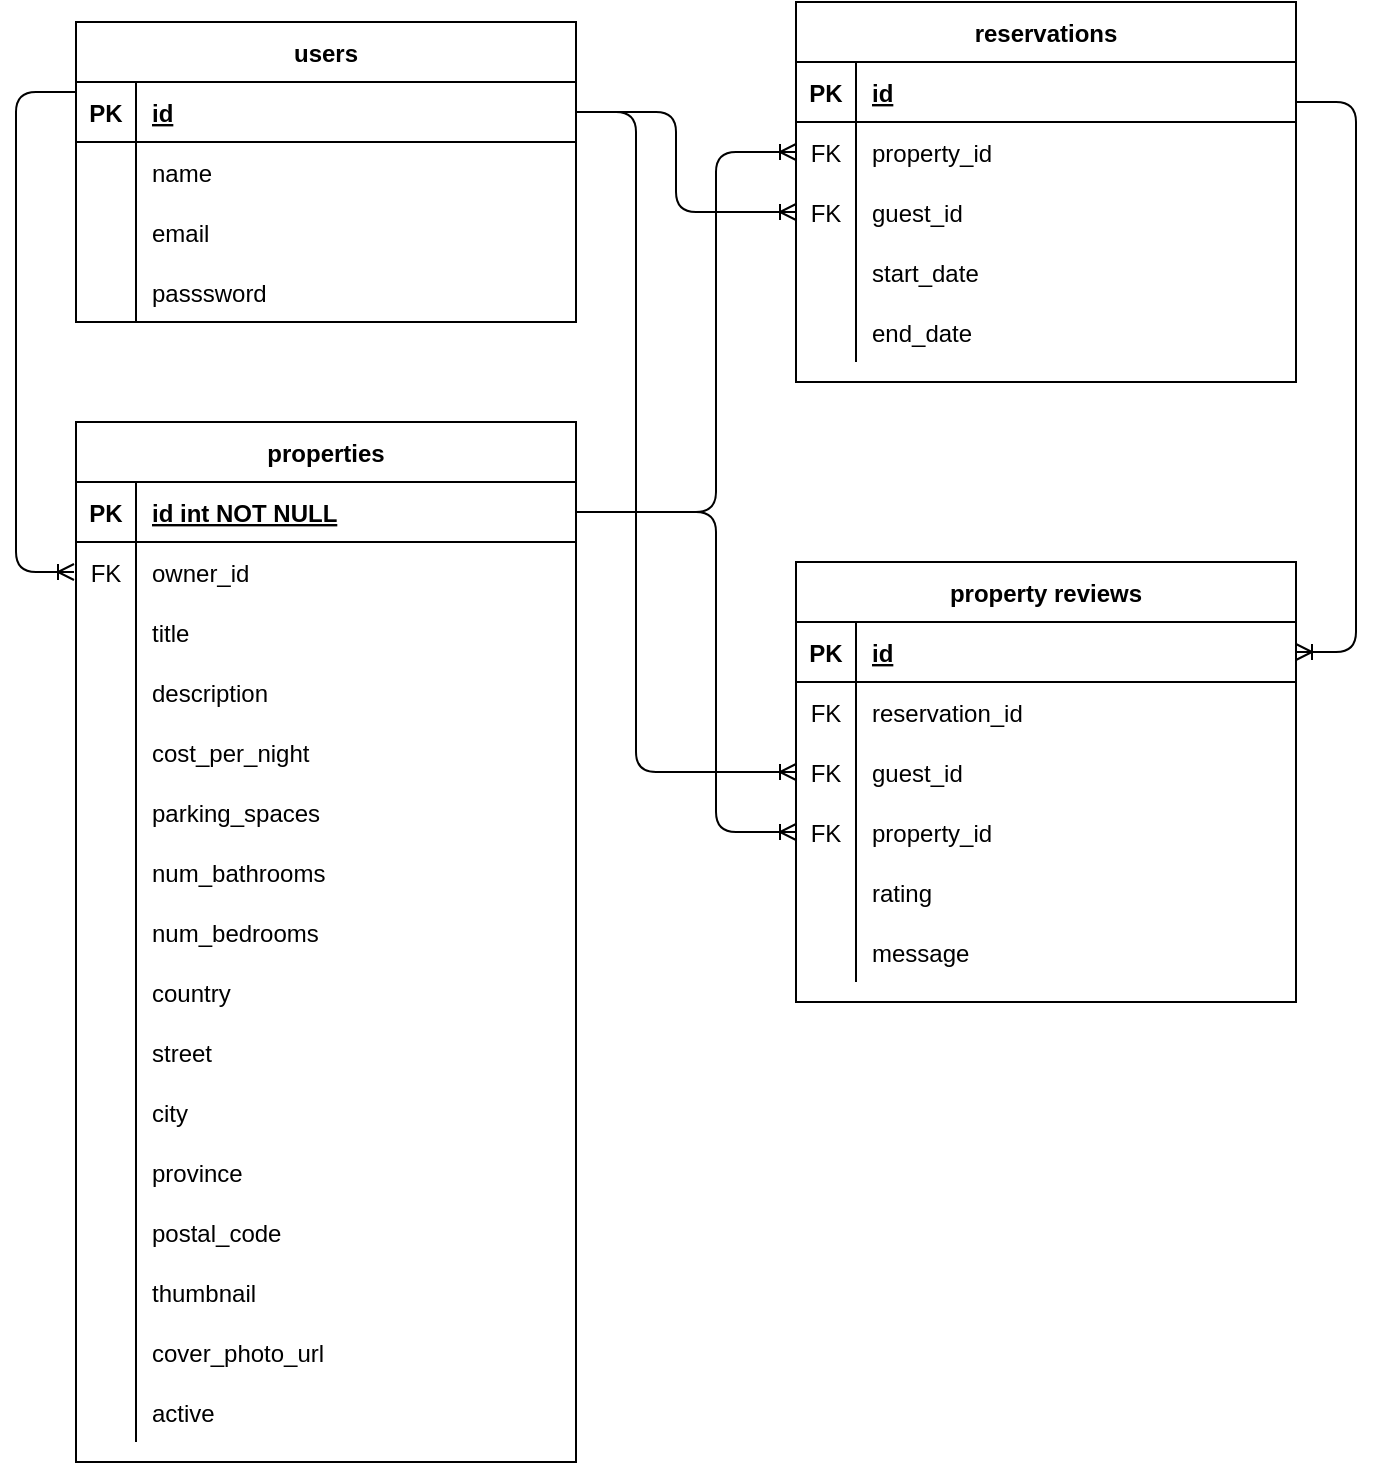 <mxfile version="14.4.3" type="github">
  <diagram id="R2lEEEUBdFMjLlhIrx00" name="Page-1">
    <mxGraphModel dx="1426" dy="794" grid="1" gridSize="10" guides="1" tooltips="1" connect="1" arrows="1" fold="1" page="1" pageScale="1" pageWidth="850" pageHeight="1100" math="0" shadow="0" extFonts="Permanent Marker^https://fonts.googleapis.com/css?family=Permanent+Marker">
      <root>
        <mxCell id="0" />
        <mxCell id="1" parent="0" />
        <mxCell id="C-vyLk0tnHw3VtMMgP7b-2" value="properties" style="shape=table;startSize=30;container=1;collapsible=1;childLayout=tableLayout;fixedRows=1;rowLines=0;fontStyle=1;align=center;resizeLast=1;" parent="1" vertex="1">
          <mxGeometry x="110" y="320" width="250" height="520" as="geometry" />
        </mxCell>
        <mxCell id="C-vyLk0tnHw3VtMMgP7b-3" value="" style="shape=partialRectangle;collapsible=0;dropTarget=0;pointerEvents=0;fillColor=none;points=[[0,0.5],[1,0.5]];portConstraint=eastwest;top=0;left=0;right=0;bottom=1;" parent="C-vyLk0tnHw3VtMMgP7b-2" vertex="1">
          <mxGeometry y="30" width="250" height="30" as="geometry" />
        </mxCell>
        <mxCell id="C-vyLk0tnHw3VtMMgP7b-4" value="PK" style="shape=partialRectangle;overflow=hidden;connectable=0;fillColor=none;top=0;left=0;bottom=0;right=0;fontStyle=1;" parent="C-vyLk0tnHw3VtMMgP7b-3" vertex="1">
          <mxGeometry width="30" height="30" as="geometry" />
        </mxCell>
        <mxCell id="C-vyLk0tnHw3VtMMgP7b-5" value="id int NOT NULL" style="shape=partialRectangle;overflow=hidden;connectable=0;fillColor=none;top=0;left=0;bottom=0;right=0;align=left;spacingLeft=6;fontStyle=5;" parent="C-vyLk0tnHw3VtMMgP7b-3" vertex="1">
          <mxGeometry x="30" width="220" height="30" as="geometry" />
        </mxCell>
        <mxCell id="5_OPE0EtZGpoWY-5o1ZZ-133" value="" style="shape=partialRectangle;collapsible=0;dropTarget=0;pointerEvents=0;fillColor=none;top=0;left=0;bottom=0;right=0;points=[[0,0.5],[1,0.5]];portConstraint=eastwest;" vertex="1" parent="C-vyLk0tnHw3VtMMgP7b-2">
          <mxGeometry y="60" width="250" height="30" as="geometry" />
        </mxCell>
        <mxCell id="5_OPE0EtZGpoWY-5o1ZZ-134" value="FK" style="shape=partialRectangle;connectable=0;fillColor=none;top=0;left=0;bottom=0;right=0;fontStyle=0;overflow=hidden;" vertex="1" parent="5_OPE0EtZGpoWY-5o1ZZ-133">
          <mxGeometry width="30" height="30" as="geometry" />
        </mxCell>
        <mxCell id="5_OPE0EtZGpoWY-5o1ZZ-135" value="owner_id" style="shape=partialRectangle;connectable=0;fillColor=none;top=0;left=0;bottom=0;right=0;align=left;spacingLeft=6;fontStyle=0;overflow=hidden;" vertex="1" parent="5_OPE0EtZGpoWY-5o1ZZ-133">
          <mxGeometry x="30" width="220" height="30" as="geometry" />
        </mxCell>
        <mxCell id="C-vyLk0tnHw3VtMMgP7b-6" value="" style="shape=partialRectangle;collapsible=0;dropTarget=0;pointerEvents=0;fillColor=none;points=[[0,0.5],[1,0.5]];portConstraint=eastwest;top=0;left=0;right=0;bottom=0;" parent="C-vyLk0tnHw3VtMMgP7b-2" vertex="1">
          <mxGeometry y="90" width="250" height="30" as="geometry" />
        </mxCell>
        <mxCell id="C-vyLk0tnHw3VtMMgP7b-7" value="" style="shape=partialRectangle;overflow=hidden;connectable=0;fillColor=none;top=0;left=0;bottom=0;right=0;" parent="C-vyLk0tnHw3VtMMgP7b-6" vertex="1">
          <mxGeometry width="30" height="30" as="geometry" />
        </mxCell>
        <mxCell id="C-vyLk0tnHw3VtMMgP7b-8" value="title" style="shape=partialRectangle;overflow=hidden;connectable=0;fillColor=none;top=0;left=0;bottom=0;right=0;align=left;spacingLeft=6;" parent="C-vyLk0tnHw3VtMMgP7b-6" vertex="1">
          <mxGeometry x="30" width="220" height="30" as="geometry" />
        </mxCell>
        <mxCell id="C-vyLk0tnHw3VtMMgP7b-9" value="" style="shape=partialRectangle;collapsible=0;dropTarget=0;pointerEvents=0;fillColor=none;points=[[0,0.5],[1,0.5]];portConstraint=eastwest;top=0;left=0;right=0;bottom=0;" parent="C-vyLk0tnHw3VtMMgP7b-2" vertex="1">
          <mxGeometry y="120" width="250" height="30" as="geometry" />
        </mxCell>
        <mxCell id="C-vyLk0tnHw3VtMMgP7b-10" value="" style="shape=partialRectangle;overflow=hidden;connectable=0;fillColor=none;top=0;left=0;bottom=0;right=0;" parent="C-vyLk0tnHw3VtMMgP7b-9" vertex="1">
          <mxGeometry width="30" height="30" as="geometry" />
        </mxCell>
        <mxCell id="C-vyLk0tnHw3VtMMgP7b-11" value="description" style="shape=partialRectangle;overflow=hidden;connectable=0;fillColor=none;top=0;left=0;bottom=0;right=0;align=left;spacingLeft=6;" parent="C-vyLk0tnHw3VtMMgP7b-9" vertex="1">
          <mxGeometry x="30" width="220" height="30" as="geometry" />
        </mxCell>
        <mxCell id="5_OPE0EtZGpoWY-5o1ZZ-36" value="" style="shape=partialRectangle;collapsible=0;dropTarget=0;pointerEvents=0;fillColor=none;top=0;left=0;bottom=0;right=0;points=[[0,0.5],[1,0.5]];portConstraint=eastwest;" vertex="1" parent="C-vyLk0tnHw3VtMMgP7b-2">
          <mxGeometry y="150" width="250" height="30" as="geometry" />
        </mxCell>
        <mxCell id="5_OPE0EtZGpoWY-5o1ZZ-37" value="" style="shape=partialRectangle;connectable=0;fillColor=none;top=0;left=0;bottom=0;right=0;editable=1;overflow=hidden;" vertex="1" parent="5_OPE0EtZGpoWY-5o1ZZ-36">
          <mxGeometry width="30" height="30" as="geometry" />
        </mxCell>
        <mxCell id="5_OPE0EtZGpoWY-5o1ZZ-38" value="cost_per_night" style="shape=partialRectangle;connectable=0;fillColor=none;top=0;left=0;bottom=0;right=0;align=left;spacingLeft=6;overflow=hidden;" vertex="1" parent="5_OPE0EtZGpoWY-5o1ZZ-36">
          <mxGeometry x="30" width="220" height="30" as="geometry" />
        </mxCell>
        <mxCell id="5_OPE0EtZGpoWY-5o1ZZ-48" value="" style="shape=partialRectangle;collapsible=0;dropTarget=0;pointerEvents=0;fillColor=none;top=0;left=0;bottom=0;right=0;points=[[0,0.5],[1,0.5]];portConstraint=eastwest;" vertex="1" parent="C-vyLk0tnHw3VtMMgP7b-2">
          <mxGeometry y="180" width="250" height="30" as="geometry" />
        </mxCell>
        <mxCell id="5_OPE0EtZGpoWY-5o1ZZ-49" value="" style="shape=partialRectangle;connectable=0;fillColor=none;top=0;left=0;bottom=0;right=0;editable=1;overflow=hidden;" vertex="1" parent="5_OPE0EtZGpoWY-5o1ZZ-48">
          <mxGeometry width="30" height="30" as="geometry" />
        </mxCell>
        <mxCell id="5_OPE0EtZGpoWY-5o1ZZ-50" value="parking_spaces" style="shape=partialRectangle;connectable=0;fillColor=none;top=0;left=0;bottom=0;right=0;align=left;spacingLeft=6;overflow=hidden;" vertex="1" parent="5_OPE0EtZGpoWY-5o1ZZ-48">
          <mxGeometry x="30" width="220" height="30" as="geometry" />
        </mxCell>
        <mxCell id="5_OPE0EtZGpoWY-5o1ZZ-44" value="" style="shape=partialRectangle;collapsible=0;dropTarget=0;pointerEvents=0;fillColor=none;top=0;left=0;bottom=0;right=0;points=[[0,0.5],[1,0.5]];portConstraint=eastwest;" vertex="1" parent="C-vyLk0tnHw3VtMMgP7b-2">
          <mxGeometry y="210" width="250" height="30" as="geometry" />
        </mxCell>
        <mxCell id="5_OPE0EtZGpoWY-5o1ZZ-45" value="" style="shape=partialRectangle;connectable=0;fillColor=none;top=0;left=0;bottom=0;right=0;editable=1;overflow=hidden;" vertex="1" parent="5_OPE0EtZGpoWY-5o1ZZ-44">
          <mxGeometry width="30" height="30" as="geometry" />
        </mxCell>
        <mxCell id="5_OPE0EtZGpoWY-5o1ZZ-46" value="num_bathrooms" style="shape=partialRectangle;connectable=0;fillColor=none;top=0;left=0;bottom=0;right=0;align=left;spacingLeft=6;overflow=hidden;" vertex="1" parent="5_OPE0EtZGpoWY-5o1ZZ-44">
          <mxGeometry x="30" width="220" height="30" as="geometry" />
        </mxCell>
        <mxCell id="5_OPE0EtZGpoWY-5o1ZZ-40" value="" style="shape=partialRectangle;collapsible=0;dropTarget=0;pointerEvents=0;fillColor=none;top=0;left=0;bottom=0;right=0;points=[[0,0.5],[1,0.5]];portConstraint=eastwest;" vertex="1" parent="C-vyLk0tnHw3VtMMgP7b-2">
          <mxGeometry y="240" width="250" height="30" as="geometry" />
        </mxCell>
        <mxCell id="5_OPE0EtZGpoWY-5o1ZZ-41" value="" style="shape=partialRectangle;connectable=0;fillColor=none;top=0;left=0;bottom=0;right=0;editable=1;overflow=hidden;" vertex="1" parent="5_OPE0EtZGpoWY-5o1ZZ-40">
          <mxGeometry width="30" height="30" as="geometry" />
        </mxCell>
        <mxCell id="5_OPE0EtZGpoWY-5o1ZZ-42" value="num_bedrooms" style="shape=partialRectangle;connectable=0;fillColor=none;top=0;left=0;bottom=0;right=0;align=left;spacingLeft=6;overflow=hidden;" vertex="1" parent="5_OPE0EtZGpoWY-5o1ZZ-40">
          <mxGeometry x="30" width="220" height="30" as="geometry" />
        </mxCell>
        <mxCell id="5_OPE0EtZGpoWY-5o1ZZ-64" value="" style="shape=partialRectangle;collapsible=0;dropTarget=0;pointerEvents=0;fillColor=none;top=0;left=0;bottom=0;right=0;points=[[0,0.5],[1,0.5]];portConstraint=eastwest;" vertex="1" parent="C-vyLk0tnHw3VtMMgP7b-2">
          <mxGeometry y="270" width="250" height="30" as="geometry" />
        </mxCell>
        <mxCell id="5_OPE0EtZGpoWY-5o1ZZ-65" value="" style="shape=partialRectangle;connectable=0;fillColor=none;top=0;left=0;bottom=0;right=0;editable=1;overflow=hidden;" vertex="1" parent="5_OPE0EtZGpoWY-5o1ZZ-64">
          <mxGeometry width="30" height="30" as="geometry" />
        </mxCell>
        <mxCell id="5_OPE0EtZGpoWY-5o1ZZ-66" value="country" style="shape=partialRectangle;connectable=0;fillColor=none;top=0;left=0;bottom=0;right=0;align=left;spacingLeft=6;overflow=hidden;" vertex="1" parent="5_OPE0EtZGpoWY-5o1ZZ-64">
          <mxGeometry x="30" width="220" height="30" as="geometry" />
        </mxCell>
        <mxCell id="5_OPE0EtZGpoWY-5o1ZZ-60" value="" style="shape=partialRectangle;collapsible=0;dropTarget=0;pointerEvents=0;fillColor=none;top=0;left=0;bottom=0;right=0;points=[[0,0.5],[1,0.5]];portConstraint=eastwest;" vertex="1" parent="C-vyLk0tnHw3VtMMgP7b-2">
          <mxGeometry y="300" width="250" height="30" as="geometry" />
        </mxCell>
        <mxCell id="5_OPE0EtZGpoWY-5o1ZZ-61" value="" style="shape=partialRectangle;connectable=0;fillColor=none;top=0;left=0;bottom=0;right=0;editable=1;overflow=hidden;" vertex="1" parent="5_OPE0EtZGpoWY-5o1ZZ-60">
          <mxGeometry width="30" height="30" as="geometry" />
        </mxCell>
        <mxCell id="5_OPE0EtZGpoWY-5o1ZZ-62" value="street" style="shape=partialRectangle;connectable=0;fillColor=none;top=0;left=0;bottom=0;right=0;align=left;spacingLeft=6;overflow=hidden;" vertex="1" parent="5_OPE0EtZGpoWY-5o1ZZ-60">
          <mxGeometry x="30" width="220" height="30" as="geometry" />
        </mxCell>
        <mxCell id="5_OPE0EtZGpoWY-5o1ZZ-56" value="" style="shape=partialRectangle;collapsible=0;dropTarget=0;pointerEvents=0;fillColor=none;top=0;left=0;bottom=0;right=0;points=[[0,0.5],[1,0.5]];portConstraint=eastwest;" vertex="1" parent="C-vyLk0tnHw3VtMMgP7b-2">
          <mxGeometry y="330" width="250" height="30" as="geometry" />
        </mxCell>
        <mxCell id="5_OPE0EtZGpoWY-5o1ZZ-57" value="" style="shape=partialRectangle;connectable=0;fillColor=none;top=0;left=0;bottom=0;right=0;editable=1;overflow=hidden;" vertex="1" parent="5_OPE0EtZGpoWY-5o1ZZ-56">
          <mxGeometry width="30" height="30" as="geometry" />
        </mxCell>
        <mxCell id="5_OPE0EtZGpoWY-5o1ZZ-58" value="city" style="shape=partialRectangle;connectable=0;fillColor=none;top=0;left=0;bottom=0;right=0;align=left;spacingLeft=6;overflow=hidden;" vertex="1" parent="5_OPE0EtZGpoWY-5o1ZZ-56">
          <mxGeometry x="30" width="220" height="30" as="geometry" />
        </mxCell>
        <mxCell id="5_OPE0EtZGpoWY-5o1ZZ-52" value="" style="shape=partialRectangle;collapsible=0;dropTarget=0;pointerEvents=0;fillColor=none;top=0;left=0;bottom=0;right=0;points=[[0,0.5],[1,0.5]];portConstraint=eastwest;" vertex="1" parent="C-vyLk0tnHw3VtMMgP7b-2">
          <mxGeometry y="360" width="250" height="30" as="geometry" />
        </mxCell>
        <mxCell id="5_OPE0EtZGpoWY-5o1ZZ-53" value="" style="shape=partialRectangle;connectable=0;fillColor=none;top=0;left=0;bottom=0;right=0;editable=1;overflow=hidden;" vertex="1" parent="5_OPE0EtZGpoWY-5o1ZZ-52">
          <mxGeometry width="30" height="30" as="geometry" />
        </mxCell>
        <mxCell id="5_OPE0EtZGpoWY-5o1ZZ-54" value="province" style="shape=partialRectangle;connectable=0;fillColor=none;top=0;left=0;bottom=0;right=0;align=left;spacingLeft=6;overflow=hidden;" vertex="1" parent="5_OPE0EtZGpoWY-5o1ZZ-52">
          <mxGeometry x="30" width="220" height="30" as="geometry" />
        </mxCell>
        <mxCell id="5_OPE0EtZGpoWY-5o1ZZ-121" value="" style="shape=partialRectangle;collapsible=0;dropTarget=0;pointerEvents=0;fillColor=none;top=0;left=0;bottom=0;right=0;points=[[0,0.5],[1,0.5]];portConstraint=eastwest;" vertex="1" parent="C-vyLk0tnHw3VtMMgP7b-2">
          <mxGeometry y="390" width="250" height="30" as="geometry" />
        </mxCell>
        <mxCell id="5_OPE0EtZGpoWY-5o1ZZ-122" value="" style="shape=partialRectangle;connectable=0;fillColor=none;top=0;left=0;bottom=0;right=0;editable=1;overflow=hidden;" vertex="1" parent="5_OPE0EtZGpoWY-5o1ZZ-121">
          <mxGeometry width="30" height="30" as="geometry" />
        </mxCell>
        <mxCell id="5_OPE0EtZGpoWY-5o1ZZ-123" value="postal_code" style="shape=partialRectangle;connectable=0;fillColor=none;top=0;left=0;bottom=0;right=0;align=left;spacingLeft=6;overflow=hidden;" vertex="1" parent="5_OPE0EtZGpoWY-5o1ZZ-121">
          <mxGeometry x="30" width="220" height="30" as="geometry" />
        </mxCell>
        <mxCell id="5_OPE0EtZGpoWY-5o1ZZ-125" value="" style="shape=partialRectangle;collapsible=0;dropTarget=0;pointerEvents=0;fillColor=none;top=0;left=0;bottom=0;right=0;points=[[0,0.5],[1,0.5]];portConstraint=eastwest;" vertex="1" parent="C-vyLk0tnHw3VtMMgP7b-2">
          <mxGeometry y="420" width="250" height="30" as="geometry" />
        </mxCell>
        <mxCell id="5_OPE0EtZGpoWY-5o1ZZ-126" value="" style="shape=partialRectangle;connectable=0;fillColor=none;top=0;left=0;bottom=0;right=0;editable=1;overflow=hidden;" vertex="1" parent="5_OPE0EtZGpoWY-5o1ZZ-125">
          <mxGeometry width="30" height="30" as="geometry" />
        </mxCell>
        <mxCell id="5_OPE0EtZGpoWY-5o1ZZ-127" value="thumbnail" style="shape=partialRectangle;connectable=0;fillColor=none;top=0;left=0;bottom=0;right=0;align=left;spacingLeft=6;overflow=hidden;" vertex="1" parent="5_OPE0EtZGpoWY-5o1ZZ-125">
          <mxGeometry x="30" width="220" height="30" as="geometry" />
        </mxCell>
        <mxCell id="5_OPE0EtZGpoWY-5o1ZZ-129" value="" style="shape=partialRectangle;collapsible=0;dropTarget=0;pointerEvents=0;fillColor=none;top=0;left=0;bottom=0;right=0;points=[[0,0.5],[1,0.5]];portConstraint=eastwest;" vertex="1" parent="C-vyLk0tnHw3VtMMgP7b-2">
          <mxGeometry y="450" width="250" height="30" as="geometry" />
        </mxCell>
        <mxCell id="5_OPE0EtZGpoWY-5o1ZZ-130" value="" style="shape=partialRectangle;connectable=0;fillColor=none;top=0;left=0;bottom=0;right=0;editable=1;overflow=hidden;" vertex="1" parent="5_OPE0EtZGpoWY-5o1ZZ-129">
          <mxGeometry width="30" height="30" as="geometry" />
        </mxCell>
        <mxCell id="5_OPE0EtZGpoWY-5o1ZZ-131" value="cover_photo_url" style="shape=partialRectangle;connectable=0;fillColor=none;top=0;left=0;bottom=0;right=0;align=left;spacingLeft=6;overflow=hidden;" vertex="1" parent="5_OPE0EtZGpoWY-5o1ZZ-129">
          <mxGeometry x="30" width="220" height="30" as="geometry" />
        </mxCell>
        <mxCell id="5_OPE0EtZGpoWY-5o1ZZ-107" value="" style="shape=partialRectangle;collapsible=0;dropTarget=0;pointerEvents=0;fillColor=none;top=0;left=0;bottom=0;right=0;points=[[0,0.5],[1,0.5]];portConstraint=eastwest;" vertex="1" parent="C-vyLk0tnHw3VtMMgP7b-2">
          <mxGeometry y="480" width="250" height="30" as="geometry" />
        </mxCell>
        <mxCell id="5_OPE0EtZGpoWY-5o1ZZ-108" value="" style="shape=partialRectangle;connectable=0;fillColor=none;top=0;left=0;bottom=0;right=0;editable=1;overflow=hidden;" vertex="1" parent="5_OPE0EtZGpoWY-5o1ZZ-107">
          <mxGeometry width="30" height="30" as="geometry" />
        </mxCell>
        <mxCell id="5_OPE0EtZGpoWY-5o1ZZ-109" value="active" style="shape=partialRectangle;connectable=0;fillColor=none;top=0;left=0;bottom=0;right=0;align=left;spacingLeft=6;overflow=hidden;" vertex="1" parent="5_OPE0EtZGpoWY-5o1ZZ-107">
          <mxGeometry x="30" width="220" height="30" as="geometry" />
        </mxCell>
        <mxCell id="C-vyLk0tnHw3VtMMgP7b-13" value="reservations" style="shape=table;startSize=30;container=1;collapsible=1;childLayout=tableLayout;fixedRows=1;rowLines=0;fontStyle=1;align=center;resizeLast=1;" parent="1" vertex="1">
          <mxGeometry x="470" y="110" width="250" height="190" as="geometry" />
        </mxCell>
        <mxCell id="C-vyLk0tnHw3VtMMgP7b-14" value="" style="shape=partialRectangle;collapsible=0;dropTarget=0;pointerEvents=0;fillColor=none;points=[[0,0.5],[1,0.5]];portConstraint=eastwest;top=0;left=0;right=0;bottom=1;" parent="C-vyLk0tnHw3VtMMgP7b-13" vertex="1">
          <mxGeometry y="30" width="250" height="30" as="geometry" />
        </mxCell>
        <mxCell id="C-vyLk0tnHw3VtMMgP7b-15" value="PK" style="shape=partialRectangle;overflow=hidden;connectable=0;fillColor=none;top=0;left=0;bottom=0;right=0;fontStyle=1;" parent="C-vyLk0tnHw3VtMMgP7b-14" vertex="1">
          <mxGeometry width="30" height="30" as="geometry" />
        </mxCell>
        <mxCell id="C-vyLk0tnHw3VtMMgP7b-16" value="id" style="shape=partialRectangle;overflow=hidden;connectable=0;fillColor=none;top=0;left=0;bottom=0;right=0;align=left;spacingLeft=6;fontStyle=5;" parent="C-vyLk0tnHw3VtMMgP7b-14" vertex="1">
          <mxGeometry x="30" width="220" height="30" as="geometry" />
        </mxCell>
        <mxCell id="5_OPE0EtZGpoWY-5o1ZZ-144" value="" style="shape=partialRectangle;collapsible=0;dropTarget=0;pointerEvents=0;fillColor=none;top=0;left=0;bottom=0;right=0;points=[[0,0.5],[1,0.5]];portConstraint=eastwest;" vertex="1" parent="C-vyLk0tnHw3VtMMgP7b-13">
          <mxGeometry y="60" width="250" height="30" as="geometry" />
        </mxCell>
        <mxCell id="5_OPE0EtZGpoWY-5o1ZZ-145" value="FK" style="shape=partialRectangle;connectable=0;fillColor=none;top=0;left=0;bottom=0;right=0;fontStyle=0;overflow=hidden;" vertex="1" parent="5_OPE0EtZGpoWY-5o1ZZ-144">
          <mxGeometry width="30" height="30" as="geometry" />
        </mxCell>
        <mxCell id="5_OPE0EtZGpoWY-5o1ZZ-146" value="property_id" style="shape=partialRectangle;connectable=0;fillColor=none;top=0;left=0;bottom=0;right=0;align=left;spacingLeft=6;fontStyle=0;overflow=hidden;" vertex="1" parent="5_OPE0EtZGpoWY-5o1ZZ-144">
          <mxGeometry x="30" width="220" height="30" as="geometry" />
        </mxCell>
        <mxCell id="5_OPE0EtZGpoWY-5o1ZZ-140" value="" style="shape=partialRectangle;collapsible=0;dropTarget=0;pointerEvents=0;fillColor=none;top=0;left=0;bottom=0;right=0;points=[[0,0.5],[1,0.5]];portConstraint=eastwest;" vertex="1" parent="C-vyLk0tnHw3VtMMgP7b-13">
          <mxGeometry y="90" width="250" height="30" as="geometry" />
        </mxCell>
        <mxCell id="5_OPE0EtZGpoWY-5o1ZZ-141" value="FK" style="shape=partialRectangle;connectable=0;fillColor=none;top=0;left=0;bottom=0;right=0;fontStyle=0;overflow=hidden;" vertex="1" parent="5_OPE0EtZGpoWY-5o1ZZ-140">
          <mxGeometry width="30" height="30" as="geometry" />
        </mxCell>
        <mxCell id="5_OPE0EtZGpoWY-5o1ZZ-142" value="guest_id" style="shape=partialRectangle;connectable=0;fillColor=none;top=0;left=0;bottom=0;right=0;align=left;spacingLeft=6;fontStyle=0;overflow=hidden;" vertex="1" parent="5_OPE0EtZGpoWY-5o1ZZ-140">
          <mxGeometry x="30" width="220" height="30" as="geometry" />
        </mxCell>
        <mxCell id="C-vyLk0tnHw3VtMMgP7b-17" value="" style="shape=partialRectangle;collapsible=0;dropTarget=0;pointerEvents=0;fillColor=none;points=[[0,0.5],[1,0.5]];portConstraint=eastwest;top=0;left=0;right=0;bottom=0;" parent="C-vyLk0tnHw3VtMMgP7b-13" vertex="1">
          <mxGeometry y="120" width="250" height="30" as="geometry" />
        </mxCell>
        <mxCell id="C-vyLk0tnHw3VtMMgP7b-18" value="" style="shape=partialRectangle;overflow=hidden;connectable=0;fillColor=none;top=0;left=0;bottom=0;right=0;" parent="C-vyLk0tnHw3VtMMgP7b-17" vertex="1">
          <mxGeometry width="30" height="30" as="geometry" />
        </mxCell>
        <mxCell id="C-vyLk0tnHw3VtMMgP7b-19" value="start_date" style="shape=partialRectangle;overflow=hidden;connectable=0;fillColor=none;top=0;left=0;bottom=0;right=0;align=left;spacingLeft=6;" parent="C-vyLk0tnHw3VtMMgP7b-17" vertex="1">
          <mxGeometry x="30" width="220" height="30" as="geometry" />
        </mxCell>
        <mxCell id="C-vyLk0tnHw3VtMMgP7b-20" value="" style="shape=partialRectangle;collapsible=0;dropTarget=0;pointerEvents=0;fillColor=none;points=[[0,0.5],[1,0.5]];portConstraint=eastwest;top=0;left=0;right=0;bottom=0;" parent="C-vyLk0tnHw3VtMMgP7b-13" vertex="1">
          <mxGeometry y="150" width="250" height="30" as="geometry" />
        </mxCell>
        <mxCell id="C-vyLk0tnHw3VtMMgP7b-21" value="" style="shape=partialRectangle;overflow=hidden;connectable=0;fillColor=none;top=0;left=0;bottom=0;right=0;" parent="C-vyLk0tnHw3VtMMgP7b-20" vertex="1">
          <mxGeometry width="30" height="30" as="geometry" />
        </mxCell>
        <mxCell id="C-vyLk0tnHw3VtMMgP7b-22" value="end_date" style="shape=partialRectangle;overflow=hidden;connectable=0;fillColor=none;top=0;left=0;bottom=0;right=0;align=left;spacingLeft=6;" parent="C-vyLk0tnHw3VtMMgP7b-20" vertex="1">
          <mxGeometry x="30" width="220" height="30" as="geometry" />
        </mxCell>
        <mxCell id="C-vyLk0tnHw3VtMMgP7b-23" value="users" style="shape=table;startSize=30;container=1;collapsible=1;childLayout=tableLayout;fixedRows=1;rowLines=0;fontStyle=1;align=center;resizeLast=1;" parent="1" vertex="1">
          <mxGeometry x="110" y="120" width="250" height="150" as="geometry" />
        </mxCell>
        <mxCell id="C-vyLk0tnHw3VtMMgP7b-24" value="" style="shape=partialRectangle;collapsible=0;dropTarget=0;pointerEvents=0;fillColor=none;points=[[0,0.5],[1,0.5]];portConstraint=eastwest;top=0;left=0;right=0;bottom=1;" parent="C-vyLk0tnHw3VtMMgP7b-23" vertex="1">
          <mxGeometry y="30" width="250" height="30" as="geometry" />
        </mxCell>
        <mxCell id="C-vyLk0tnHw3VtMMgP7b-25" value="PK" style="shape=partialRectangle;overflow=hidden;connectable=0;fillColor=none;top=0;left=0;bottom=0;right=0;fontStyle=1;" parent="C-vyLk0tnHw3VtMMgP7b-24" vertex="1">
          <mxGeometry width="30" height="30" as="geometry" />
        </mxCell>
        <mxCell id="C-vyLk0tnHw3VtMMgP7b-26" value="id" style="shape=partialRectangle;overflow=hidden;connectable=0;fillColor=none;top=0;left=0;bottom=0;right=0;align=left;spacingLeft=6;fontStyle=5;" parent="C-vyLk0tnHw3VtMMgP7b-24" vertex="1">
          <mxGeometry x="30" width="220" height="30" as="geometry" />
        </mxCell>
        <mxCell id="C-vyLk0tnHw3VtMMgP7b-27" value="" style="shape=partialRectangle;collapsible=0;dropTarget=0;pointerEvents=0;fillColor=none;points=[[0,0.5],[1,0.5]];portConstraint=eastwest;top=0;left=0;right=0;bottom=0;" parent="C-vyLk0tnHw3VtMMgP7b-23" vertex="1">
          <mxGeometry y="60" width="250" height="30" as="geometry" />
        </mxCell>
        <mxCell id="C-vyLk0tnHw3VtMMgP7b-28" value="" style="shape=partialRectangle;overflow=hidden;connectable=0;fillColor=none;top=0;left=0;bottom=0;right=0;" parent="C-vyLk0tnHw3VtMMgP7b-27" vertex="1">
          <mxGeometry width="30" height="30" as="geometry" />
        </mxCell>
        <mxCell id="C-vyLk0tnHw3VtMMgP7b-29" value="name" style="shape=partialRectangle;overflow=hidden;connectable=0;fillColor=none;top=0;left=0;bottom=0;right=0;align=left;spacingLeft=6;" parent="C-vyLk0tnHw3VtMMgP7b-27" vertex="1">
          <mxGeometry x="30" width="220" height="30" as="geometry" />
        </mxCell>
        <mxCell id="5_OPE0EtZGpoWY-5o1ZZ-29" value="" style="shape=partialRectangle;collapsible=0;dropTarget=0;pointerEvents=0;fillColor=none;top=0;left=0;bottom=0;right=0;points=[[0,0.5],[1,0.5]];portConstraint=eastwest;" vertex="1" parent="C-vyLk0tnHw3VtMMgP7b-23">
          <mxGeometry y="90" width="250" height="30" as="geometry" />
        </mxCell>
        <mxCell id="5_OPE0EtZGpoWY-5o1ZZ-30" value="" style="shape=partialRectangle;connectable=0;fillColor=none;top=0;left=0;bottom=0;right=0;editable=1;overflow=hidden;" vertex="1" parent="5_OPE0EtZGpoWY-5o1ZZ-29">
          <mxGeometry width="30" height="30" as="geometry" />
        </mxCell>
        <mxCell id="5_OPE0EtZGpoWY-5o1ZZ-31" value="email" style="shape=partialRectangle;connectable=0;fillColor=none;top=0;left=0;bottom=0;right=0;align=left;spacingLeft=6;overflow=hidden;" vertex="1" parent="5_OPE0EtZGpoWY-5o1ZZ-29">
          <mxGeometry x="30" width="220" height="30" as="geometry" />
        </mxCell>
        <mxCell id="5_OPE0EtZGpoWY-5o1ZZ-32" value="" style="shape=partialRectangle;collapsible=0;dropTarget=0;pointerEvents=0;fillColor=none;top=0;left=0;bottom=0;right=0;points=[[0,0.5],[1,0.5]];portConstraint=eastwest;" vertex="1" parent="C-vyLk0tnHw3VtMMgP7b-23">
          <mxGeometry y="120" width="250" height="30" as="geometry" />
        </mxCell>
        <mxCell id="5_OPE0EtZGpoWY-5o1ZZ-33" value="" style="shape=partialRectangle;connectable=0;fillColor=none;top=0;left=0;bottom=0;right=0;editable=1;overflow=hidden;" vertex="1" parent="5_OPE0EtZGpoWY-5o1ZZ-32">
          <mxGeometry width="30" height="30" as="geometry" />
        </mxCell>
        <mxCell id="5_OPE0EtZGpoWY-5o1ZZ-34" value="passsword" style="shape=partialRectangle;connectable=0;fillColor=none;top=0;left=0;bottom=0;right=0;align=left;spacingLeft=6;overflow=hidden;" vertex="1" parent="5_OPE0EtZGpoWY-5o1ZZ-32">
          <mxGeometry x="30" width="220" height="30" as="geometry" />
        </mxCell>
        <mxCell id="5_OPE0EtZGpoWY-5o1ZZ-1" value="property reviews" style="shape=table;startSize=30;container=1;collapsible=1;childLayout=tableLayout;fixedRows=1;rowLines=0;fontStyle=1;align=center;resizeLast=1;" vertex="1" parent="1">
          <mxGeometry x="470" y="390" width="250" height="220" as="geometry" />
        </mxCell>
        <mxCell id="5_OPE0EtZGpoWY-5o1ZZ-2" value="" style="shape=partialRectangle;collapsible=0;dropTarget=0;pointerEvents=0;fillColor=none;points=[[0,0.5],[1,0.5]];portConstraint=eastwest;top=0;left=0;right=0;bottom=1;" vertex="1" parent="5_OPE0EtZGpoWY-5o1ZZ-1">
          <mxGeometry y="30" width="250" height="30" as="geometry" />
        </mxCell>
        <mxCell id="5_OPE0EtZGpoWY-5o1ZZ-3" value="PK" style="shape=partialRectangle;overflow=hidden;connectable=0;fillColor=none;top=0;left=0;bottom=0;right=0;fontStyle=1;" vertex="1" parent="5_OPE0EtZGpoWY-5o1ZZ-2">
          <mxGeometry width="30" height="30" as="geometry" />
        </mxCell>
        <mxCell id="5_OPE0EtZGpoWY-5o1ZZ-4" value="id" style="shape=partialRectangle;overflow=hidden;connectable=0;fillColor=none;top=0;left=0;bottom=0;right=0;align=left;spacingLeft=6;fontStyle=5;" vertex="1" parent="5_OPE0EtZGpoWY-5o1ZZ-2">
          <mxGeometry x="30" width="220" height="30" as="geometry" />
        </mxCell>
        <mxCell id="5_OPE0EtZGpoWY-5o1ZZ-156" value="" style="shape=partialRectangle;collapsible=0;dropTarget=0;pointerEvents=0;fillColor=none;points=[[0,0.5],[1,0.5]];portConstraint=eastwest;top=0;left=0;right=0;bottom=0;" vertex="1" parent="5_OPE0EtZGpoWY-5o1ZZ-1">
          <mxGeometry y="60" width="250" height="30" as="geometry" />
        </mxCell>
        <mxCell id="5_OPE0EtZGpoWY-5o1ZZ-157" value="FK" style="shape=partialRectangle;overflow=hidden;connectable=0;fillColor=none;top=0;left=0;bottom=0;right=0;" vertex="1" parent="5_OPE0EtZGpoWY-5o1ZZ-156">
          <mxGeometry width="30" height="30" as="geometry" />
        </mxCell>
        <mxCell id="5_OPE0EtZGpoWY-5o1ZZ-158" value="reservation_id" style="shape=partialRectangle;overflow=hidden;connectable=0;fillColor=none;top=0;left=0;bottom=0;right=0;align=left;spacingLeft=6;" vertex="1" parent="5_OPE0EtZGpoWY-5o1ZZ-156">
          <mxGeometry x="30" width="220" height="30" as="geometry" />
        </mxCell>
        <mxCell id="5_OPE0EtZGpoWY-5o1ZZ-159" value="" style="shape=partialRectangle;collapsible=0;dropTarget=0;pointerEvents=0;fillColor=none;points=[[0,0.5],[1,0.5]];portConstraint=eastwest;top=0;left=0;right=0;bottom=0;" vertex="1" parent="5_OPE0EtZGpoWY-5o1ZZ-1">
          <mxGeometry y="90" width="250" height="30" as="geometry" />
        </mxCell>
        <mxCell id="5_OPE0EtZGpoWY-5o1ZZ-160" value="FK" style="shape=partialRectangle;overflow=hidden;connectable=0;fillColor=none;top=0;left=0;bottom=0;right=0;" vertex="1" parent="5_OPE0EtZGpoWY-5o1ZZ-159">
          <mxGeometry width="30" height="30" as="geometry" />
        </mxCell>
        <mxCell id="5_OPE0EtZGpoWY-5o1ZZ-161" value="guest_id" style="shape=partialRectangle;overflow=hidden;connectable=0;fillColor=none;top=0;left=0;bottom=0;right=0;align=left;spacingLeft=6;" vertex="1" parent="5_OPE0EtZGpoWY-5o1ZZ-159">
          <mxGeometry x="30" width="220" height="30" as="geometry" />
        </mxCell>
        <mxCell id="5_OPE0EtZGpoWY-5o1ZZ-5" value="" style="shape=partialRectangle;collapsible=0;dropTarget=0;pointerEvents=0;fillColor=none;points=[[0,0.5],[1,0.5]];portConstraint=eastwest;top=0;left=0;right=0;bottom=0;" vertex="1" parent="5_OPE0EtZGpoWY-5o1ZZ-1">
          <mxGeometry y="120" width="250" height="30" as="geometry" />
        </mxCell>
        <mxCell id="5_OPE0EtZGpoWY-5o1ZZ-6" value="FK" style="shape=partialRectangle;overflow=hidden;connectable=0;fillColor=none;top=0;left=0;bottom=0;right=0;" vertex="1" parent="5_OPE0EtZGpoWY-5o1ZZ-5">
          <mxGeometry width="30" height="30" as="geometry" />
        </mxCell>
        <mxCell id="5_OPE0EtZGpoWY-5o1ZZ-7" value="property_id" style="shape=partialRectangle;overflow=hidden;connectable=0;fillColor=none;top=0;left=0;bottom=0;right=0;align=left;spacingLeft=6;" vertex="1" parent="5_OPE0EtZGpoWY-5o1ZZ-5">
          <mxGeometry x="30" width="220" height="30" as="geometry" />
        </mxCell>
        <mxCell id="5_OPE0EtZGpoWY-5o1ZZ-177" value="" style="shape=partialRectangle;collapsible=0;dropTarget=0;pointerEvents=0;fillColor=none;points=[[0,0.5],[1,0.5]];portConstraint=eastwest;top=0;left=0;right=0;bottom=0;" vertex="1" parent="5_OPE0EtZGpoWY-5o1ZZ-1">
          <mxGeometry y="150" width="250" height="30" as="geometry" />
        </mxCell>
        <mxCell id="5_OPE0EtZGpoWY-5o1ZZ-178" value="" style="shape=partialRectangle;overflow=hidden;connectable=0;fillColor=none;top=0;left=0;bottom=0;right=0;" vertex="1" parent="5_OPE0EtZGpoWY-5o1ZZ-177">
          <mxGeometry width="30" height="30" as="geometry" />
        </mxCell>
        <mxCell id="5_OPE0EtZGpoWY-5o1ZZ-179" value="rating" style="shape=partialRectangle;overflow=hidden;connectable=0;fillColor=none;top=0;left=0;bottom=0;right=0;align=left;spacingLeft=6;" vertex="1" parent="5_OPE0EtZGpoWY-5o1ZZ-177">
          <mxGeometry x="30" width="220" height="30" as="geometry" />
        </mxCell>
        <mxCell id="5_OPE0EtZGpoWY-5o1ZZ-8" value="" style="shape=partialRectangle;collapsible=0;dropTarget=0;pointerEvents=0;fillColor=none;points=[[0,0.5],[1,0.5]];portConstraint=eastwest;top=0;left=0;right=0;bottom=0;" vertex="1" parent="5_OPE0EtZGpoWY-5o1ZZ-1">
          <mxGeometry y="180" width="250" height="30" as="geometry" />
        </mxCell>
        <mxCell id="5_OPE0EtZGpoWY-5o1ZZ-9" value="" style="shape=partialRectangle;overflow=hidden;connectable=0;fillColor=none;top=0;left=0;bottom=0;right=0;" vertex="1" parent="5_OPE0EtZGpoWY-5o1ZZ-8">
          <mxGeometry width="30" height="30" as="geometry" />
        </mxCell>
        <mxCell id="5_OPE0EtZGpoWY-5o1ZZ-10" value="message" style="shape=partialRectangle;overflow=hidden;connectable=0;fillColor=none;top=0;left=0;bottom=0;right=0;align=left;spacingLeft=6;" vertex="1" parent="5_OPE0EtZGpoWY-5o1ZZ-8">
          <mxGeometry x="30" width="220" height="30" as="geometry" />
        </mxCell>
        <mxCell id="5_OPE0EtZGpoWY-5o1ZZ-166" style="edgeStyle=orthogonalEdgeStyle;rounded=1;orthogonalLoop=1;jettySize=auto;html=1;exitX=1;exitY=0.5;exitDx=0;exitDy=0;endArrow=ERoneToMany;endFill=0;" edge="1" parent="1" source="C-vyLk0tnHw3VtMMgP7b-24">
          <mxGeometry relative="1" as="geometry">
            <mxPoint x="470" y="215" as="targetPoint" />
            <Array as="points">
              <mxPoint x="410" y="165" />
              <mxPoint x="410" y="215" />
            </Array>
          </mxGeometry>
        </mxCell>
        <mxCell id="5_OPE0EtZGpoWY-5o1ZZ-169" style="edgeStyle=orthogonalEdgeStyle;orthogonalLoop=1;jettySize=auto;html=1;exitX=1;exitY=0.5;exitDx=0;exitDy=0;entryX=0;entryY=0.5;entryDx=0;entryDy=0;endArrow=ERoneToMany;endFill=0;rounded=1;" edge="1" parent="1" source="C-vyLk0tnHw3VtMMgP7b-3" target="5_OPE0EtZGpoWY-5o1ZZ-144">
          <mxGeometry relative="1" as="geometry">
            <Array as="points">
              <mxPoint x="430" y="365" />
              <mxPoint x="430" y="185" />
            </Array>
          </mxGeometry>
        </mxCell>
        <mxCell id="5_OPE0EtZGpoWY-5o1ZZ-174" style="edgeStyle=orthogonalEdgeStyle;rounded=1;orthogonalLoop=1;jettySize=auto;html=1;exitX=1;exitY=0.5;exitDx=0;exitDy=0;entryX=0;entryY=0.5;entryDx=0;entryDy=0;endArrow=ERoneToMany;endFill=0;" edge="1" parent="1" source="C-vyLk0tnHw3VtMMgP7b-24" target="5_OPE0EtZGpoWY-5o1ZZ-159">
          <mxGeometry relative="1" as="geometry">
            <mxPoint x="360" y="170" as="sourcePoint" />
            <mxPoint x="470" y="290" as="targetPoint" />
            <Array as="points">
              <mxPoint x="390" y="165" />
              <mxPoint x="390" y="495" />
            </Array>
          </mxGeometry>
        </mxCell>
        <mxCell id="5_OPE0EtZGpoWY-5o1ZZ-176" style="edgeStyle=orthogonalEdgeStyle;rounded=1;orthogonalLoop=1;jettySize=auto;html=1;exitX=1;exitY=0.5;exitDx=0;exitDy=0;endArrow=ERoneToMany;endFill=0;" edge="1" parent="1">
          <mxGeometry relative="1" as="geometry">
            <mxPoint x="110" y="155" as="sourcePoint" />
            <mxPoint x="109" y="395" as="targetPoint" />
            <Array as="points">
              <mxPoint x="80" y="155" />
              <mxPoint x="80" y="395" />
            </Array>
          </mxGeometry>
        </mxCell>
        <mxCell id="5_OPE0EtZGpoWY-5o1ZZ-180" style="edgeStyle=orthogonalEdgeStyle;rounded=1;orthogonalLoop=1;jettySize=auto;html=1;exitX=1;exitY=0.5;exitDx=0;exitDy=0;entryX=0;entryY=0.5;entryDx=0;entryDy=0;endArrow=ERoneToMany;endFill=0;" edge="1" parent="1" source="C-vyLk0tnHw3VtMMgP7b-3" target="5_OPE0EtZGpoWY-5o1ZZ-5">
          <mxGeometry relative="1" as="geometry">
            <mxPoint x="370" y="180" as="sourcePoint" />
            <mxPoint x="480" y="505" as="targetPoint" />
            <Array as="points">
              <mxPoint x="430" y="365" />
              <mxPoint x="430" y="525" />
            </Array>
          </mxGeometry>
        </mxCell>
        <mxCell id="5_OPE0EtZGpoWY-5o1ZZ-184" value="" style="edgeStyle=entityRelationEdgeStyle;fontSize=12;html=1;endArrow=ERoneToMany;entryX=1;entryY=0.5;entryDx=0;entryDy=0;" edge="1" parent="1" target="5_OPE0EtZGpoWY-5o1ZZ-2">
          <mxGeometry width="100" height="100" relative="1" as="geometry">
            <mxPoint x="720" y="160" as="sourcePoint" />
            <mxPoint x="820" y="60" as="targetPoint" />
          </mxGeometry>
        </mxCell>
      </root>
    </mxGraphModel>
  </diagram>
</mxfile>
